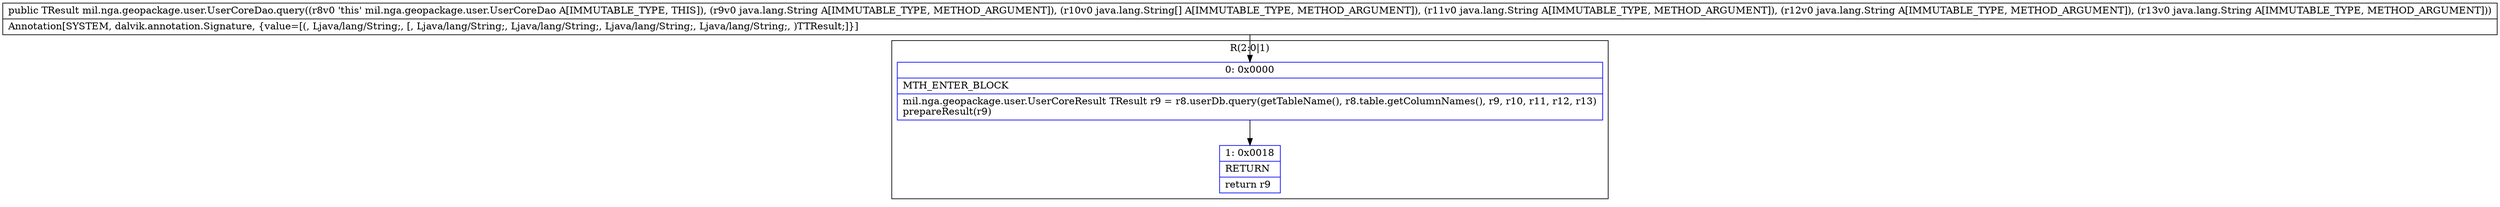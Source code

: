 digraph "CFG formil.nga.geopackage.user.UserCoreDao.query(Ljava\/lang\/String;[Ljava\/lang\/String;Ljava\/lang\/String;Ljava\/lang\/String;Ljava\/lang\/String;)Lmil\/nga\/geopackage\/user\/UserCoreResult;" {
subgraph cluster_Region_950568956 {
label = "R(2:0|1)";
node [shape=record,color=blue];
Node_0 [shape=record,label="{0\:\ 0x0000|MTH_ENTER_BLOCK\l|mil.nga.geopackage.user.UserCoreResult TResult r9 = r8.userDb.query(getTableName(), r8.table.getColumnNames(), r9, r10, r11, r12, r13)\lprepareResult(r9)\l}"];
Node_1 [shape=record,label="{1\:\ 0x0018|RETURN\l|return r9\l}"];
}
MethodNode[shape=record,label="{public TResult mil.nga.geopackage.user.UserCoreDao.query((r8v0 'this' mil.nga.geopackage.user.UserCoreDao A[IMMUTABLE_TYPE, THIS]), (r9v0 java.lang.String A[IMMUTABLE_TYPE, METHOD_ARGUMENT]), (r10v0 java.lang.String[] A[IMMUTABLE_TYPE, METHOD_ARGUMENT]), (r11v0 java.lang.String A[IMMUTABLE_TYPE, METHOD_ARGUMENT]), (r12v0 java.lang.String A[IMMUTABLE_TYPE, METHOD_ARGUMENT]), (r13v0 java.lang.String A[IMMUTABLE_TYPE, METHOD_ARGUMENT]))  | Annotation[SYSTEM, dalvik.annotation.Signature, \{value=[(, Ljava\/lang\/String;, [, Ljava\/lang\/String;, Ljava\/lang\/String;, Ljava\/lang\/String;, Ljava\/lang\/String;, )TTResult;]\}]\l}"];
MethodNode -> Node_0;
Node_0 -> Node_1;
}

